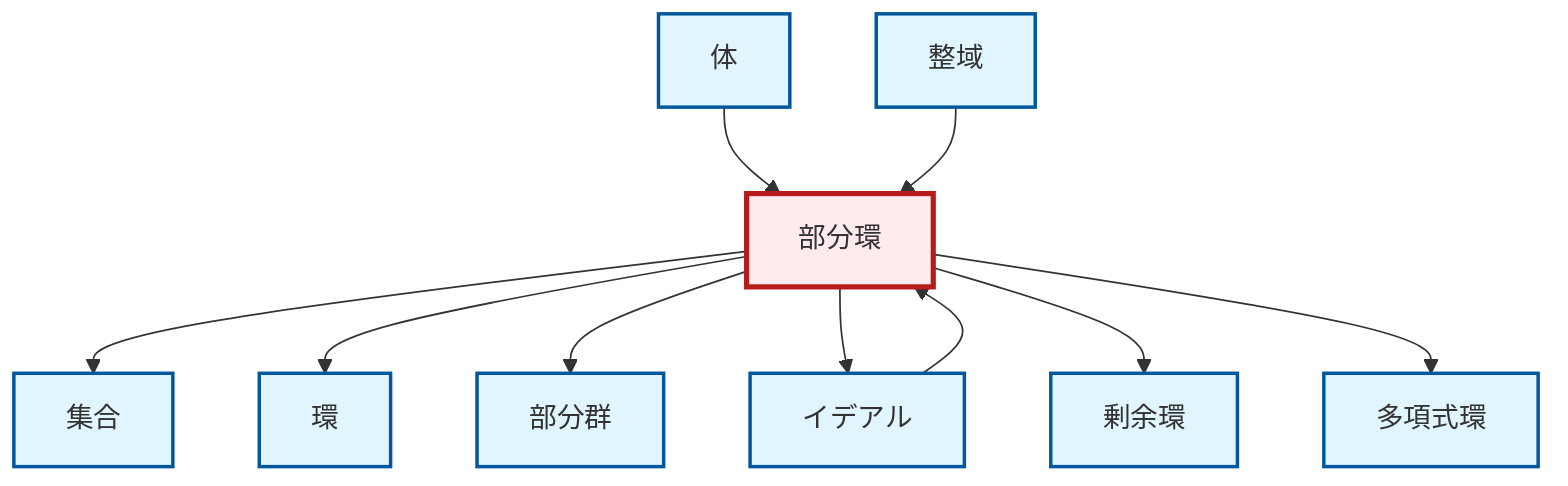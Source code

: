 graph TD
    classDef definition fill:#e1f5fe,stroke:#01579b,stroke-width:2px
    classDef theorem fill:#f3e5f5,stroke:#4a148c,stroke-width:2px
    classDef axiom fill:#fff3e0,stroke:#e65100,stroke-width:2px
    classDef example fill:#e8f5e9,stroke:#1b5e20,stroke-width:2px
    classDef current fill:#ffebee,stroke:#b71c1c,stroke-width:3px
    def-ring["環"]:::definition
    def-field["体"]:::definition
    def-quotient-ring["剰余環"]:::definition
    def-integral-domain["整域"]:::definition
    def-subgroup["部分群"]:::definition
    def-polynomial-ring["多項式環"]:::definition
    def-set["集合"]:::definition
    def-ideal["イデアル"]:::definition
    def-subring["部分環"]:::definition
    def-subring --> def-set
    def-field --> def-subring
    def-integral-domain --> def-subring
    def-subring --> def-ring
    def-subring --> def-subgroup
    def-ideal --> def-subring
    def-subring --> def-ideal
    def-subring --> def-quotient-ring
    def-subring --> def-polynomial-ring
    class def-subring current
